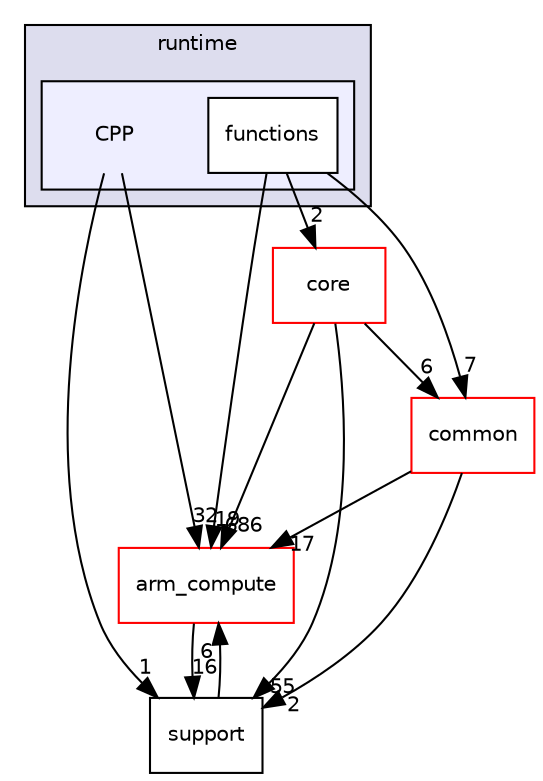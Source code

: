 digraph "src/runtime/CPP" {
  compound=true
  node [ fontsize="10", fontname="Helvetica"];
  edge [ labelfontsize="10", labelfontname="Helvetica"];
  subgraph clusterdir_bf9f26469d00835ba20ff8d80ee5a804 {
    graph [ bgcolor="#ddddee", pencolor="black", label="runtime" fontname="Helvetica", fontsize="10", URL="dir_bf9f26469d00835ba20ff8d80ee5a804.xhtml"]
  subgraph clusterdir_9240672d44dfdb0f539b385a1f058d2d {
    graph [ bgcolor="#eeeeff", pencolor="black", label="" URL="dir_9240672d44dfdb0f539b385a1f058d2d.xhtml"];
    dir_9240672d44dfdb0f539b385a1f058d2d [shape=plaintext label="CPP"];
  dir_8f7fe1d9d655d949f37b90c9cd0a7992 [shape=box label="functions" fillcolor="white" style="filled" URL="dir_8f7fe1d9d655d949f37b90c9cd0a7992.xhtml"];
  }
  }
  dir_214608ef36d61442cb2b0c1c4e9a7def [shape=box label="arm_compute" fillcolor="white" style="filled" color="red" URL="dir_214608ef36d61442cb2b0c1c4e9a7def.xhtml"];
  dir_5815af820a9cc9481f1d0990a0d60286 [shape=box label="support" URL="dir_5815af820a9cc9481f1d0990a0d60286.xhtml"];
  dir_fdedb0aba14d44ce9d99bc100e026e6a [shape=box label="common" fillcolor="white" style="filled" color="red" URL="dir_fdedb0aba14d44ce9d99bc100e026e6a.xhtml"];
  dir_aebb8dcc11953d78e620bbef0b9e2183 [shape=box label="core" fillcolor="white" style="filled" color="red" URL="dir_aebb8dcc11953d78e620bbef0b9e2183.xhtml"];
  dir_8f7fe1d9d655d949f37b90c9cd0a7992->dir_214608ef36d61442cb2b0c1c4e9a7def [headlabel="19", labeldistance=1.5 headhref="dir_000538_000000.xhtml"];
  dir_8f7fe1d9d655d949f37b90c9cd0a7992->dir_aebb8dcc11953d78e620bbef0b9e2183 [headlabel="2", labeldistance=1.5 headhref="dir_000538_000017.xhtml"];
  dir_8f7fe1d9d655d949f37b90c9cd0a7992->dir_fdedb0aba14d44ce9d99bc100e026e6a [headlabel="7", labeldistance=1.5 headhref="dir_000538_000016.xhtml"];
  dir_214608ef36d61442cb2b0c1c4e9a7def->dir_5815af820a9cc9481f1d0990a0d60286 [headlabel="16", labeldistance=1.5 headhref="dir_000000_000031.xhtml"];
  dir_aebb8dcc11953d78e620bbef0b9e2183->dir_214608ef36d61442cb2b0c1c4e9a7def [headlabel="686", labeldistance=1.5 headhref="dir_000017_000000.xhtml"];
  dir_aebb8dcc11953d78e620bbef0b9e2183->dir_5815af820a9cc9481f1d0990a0d60286 [headlabel="55", labeldistance=1.5 headhref="dir_000017_000031.xhtml"];
  dir_aebb8dcc11953d78e620bbef0b9e2183->dir_fdedb0aba14d44ce9d99bc100e026e6a [headlabel="6", labeldistance=1.5 headhref="dir_000017_000016.xhtml"];
  dir_5815af820a9cc9481f1d0990a0d60286->dir_214608ef36d61442cb2b0c1c4e9a7def [headlabel="6", labeldistance=1.5 headhref="dir_000031_000000.xhtml"];
  dir_fdedb0aba14d44ce9d99bc100e026e6a->dir_214608ef36d61442cb2b0c1c4e9a7def [headlabel="17", labeldistance=1.5 headhref="dir_000016_000000.xhtml"];
  dir_fdedb0aba14d44ce9d99bc100e026e6a->dir_5815af820a9cc9481f1d0990a0d60286 [headlabel="2", labeldistance=1.5 headhref="dir_000016_000031.xhtml"];
  dir_9240672d44dfdb0f539b385a1f058d2d->dir_214608ef36d61442cb2b0c1c4e9a7def [headlabel="32", labeldistance=1.5 headhref="dir_000537_000000.xhtml"];
  dir_9240672d44dfdb0f539b385a1f058d2d->dir_5815af820a9cc9481f1d0990a0d60286 [headlabel="1", labeldistance=1.5 headhref="dir_000537_000031.xhtml"];
}

